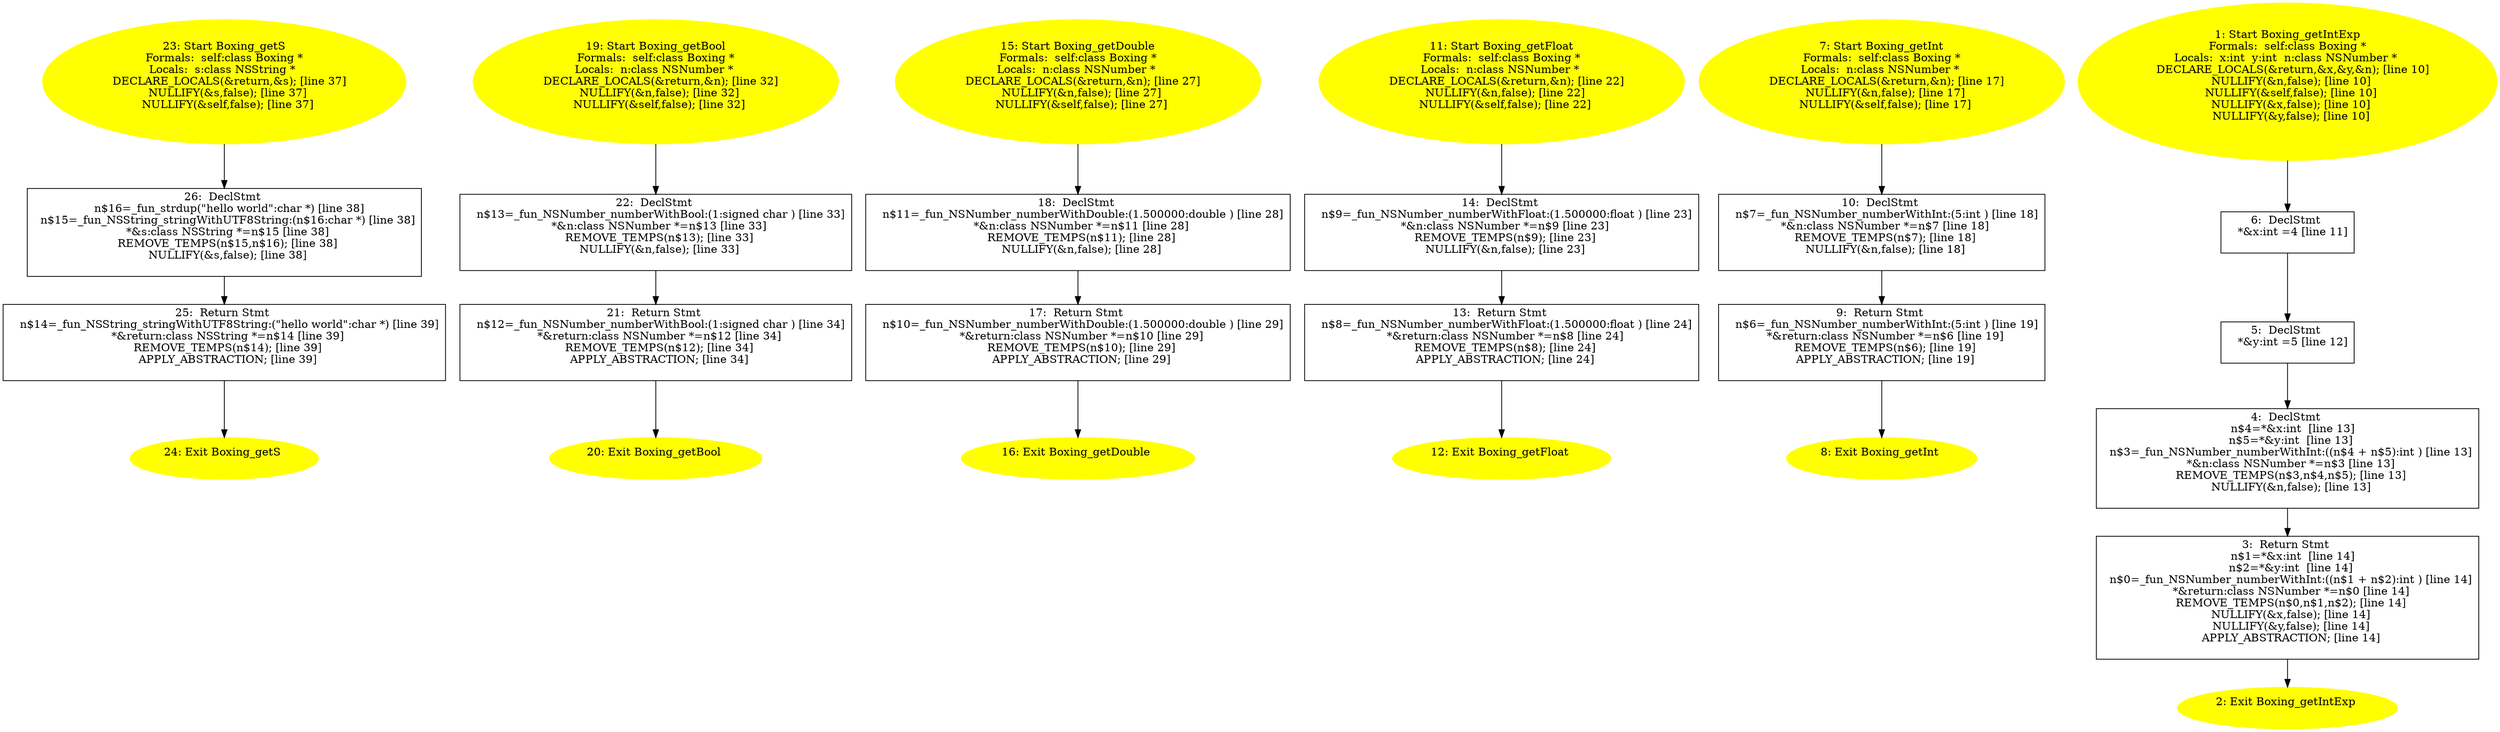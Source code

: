 digraph iCFG {
26 [label="26:  DeclStmt \n   n$16=_fun_strdup(\"hello world\":char *) [line 38]\n  n$15=_fun_NSString_stringWithUTF8String:(n$16:char *) [line 38]\n  *&s:class NSString *=n$15 [line 38]\n  REMOVE_TEMPS(n$15,n$16); [line 38]\n  NULLIFY(&s,false); [line 38]\n " shape="box"]
	

	 26 -> 25 ;
25 [label="25:  Return Stmt \n   n$14=_fun_NSString_stringWithUTF8String:(\"hello world\":char *) [line 39]\n  *&return:class NSString *=n$14 [line 39]\n  REMOVE_TEMPS(n$14); [line 39]\n  APPLY_ABSTRACTION; [line 39]\n " shape="box"]
	

	 25 -> 24 ;
24 [label="24: Exit Boxing_getS \n  " color=yellow style=filled]
	

23 [label="23: Start Boxing_getS\nFormals:  self:class Boxing *\nLocals:  s:class NSString * \n   DECLARE_LOCALS(&return,&s); [line 37]\n  NULLIFY(&s,false); [line 37]\n  NULLIFY(&self,false); [line 37]\n " color=yellow style=filled]
	

	 23 -> 26 ;
22 [label="22:  DeclStmt \n   n$13=_fun_NSNumber_numberWithBool:(1:signed char ) [line 33]\n  *&n:class NSNumber *=n$13 [line 33]\n  REMOVE_TEMPS(n$13); [line 33]\n  NULLIFY(&n,false); [line 33]\n " shape="box"]
	

	 22 -> 21 ;
21 [label="21:  Return Stmt \n   n$12=_fun_NSNumber_numberWithBool:(1:signed char ) [line 34]\n  *&return:class NSNumber *=n$12 [line 34]\n  REMOVE_TEMPS(n$12); [line 34]\n  APPLY_ABSTRACTION; [line 34]\n " shape="box"]
	

	 21 -> 20 ;
20 [label="20: Exit Boxing_getBool \n  " color=yellow style=filled]
	

19 [label="19: Start Boxing_getBool\nFormals:  self:class Boxing *\nLocals:  n:class NSNumber * \n   DECLARE_LOCALS(&return,&n); [line 32]\n  NULLIFY(&n,false); [line 32]\n  NULLIFY(&self,false); [line 32]\n " color=yellow style=filled]
	

	 19 -> 22 ;
18 [label="18:  DeclStmt \n   n$11=_fun_NSNumber_numberWithDouble:(1.500000:double ) [line 28]\n  *&n:class NSNumber *=n$11 [line 28]\n  REMOVE_TEMPS(n$11); [line 28]\n  NULLIFY(&n,false); [line 28]\n " shape="box"]
	

	 18 -> 17 ;
17 [label="17:  Return Stmt \n   n$10=_fun_NSNumber_numberWithDouble:(1.500000:double ) [line 29]\n  *&return:class NSNumber *=n$10 [line 29]\n  REMOVE_TEMPS(n$10); [line 29]\n  APPLY_ABSTRACTION; [line 29]\n " shape="box"]
	

	 17 -> 16 ;
16 [label="16: Exit Boxing_getDouble \n  " color=yellow style=filled]
	

15 [label="15: Start Boxing_getDouble\nFormals:  self:class Boxing *\nLocals:  n:class NSNumber * \n   DECLARE_LOCALS(&return,&n); [line 27]\n  NULLIFY(&n,false); [line 27]\n  NULLIFY(&self,false); [line 27]\n " color=yellow style=filled]
	

	 15 -> 18 ;
14 [label="14:  DeclStmt \n   n$9=_fun_NSNumber_numberWithFloat:(1.500000:float ) [line 23]\n  *&n:class NSNumber *=n$9 [line 23]\n  REMOVE_TEMPS(n$9); [line 23]\n  NULLIFY(&n,false); [line 23]\n " shape="box"]
	

	 14 -> 13 ;
13 [label="13:  Return Stmt \n   n$8=_fun_NSNumber_numberWithFloat:(1.500000:float ) [line 24]\n  *&return:class NSNumber *=n$8 [line 24]\n  REMOVE_TEMPS(n$8); [line 24]\n  APPLY_ABSTRACTION; [line 24]\n " shape="box"]
	

	 13 -> 12 ;
12 [label="12: Exit Boxing_getFloat \n  " color=yellow style=filled]
	

11 [label="11: Start Boxing_getFloat\nFormals:  self:class Boxing *\nLocals:  n:class NSNumber * \n   DECLARE_LOCALS(&return,&n); [line 22]\n  NULLIFY(&n,false); [line 22]\n  NULLIFY(&self,false); [line 22]\n " color=yellow style=filled]
	

	 11 -> 14 ;
10 [label="10:  DeclStmt \n   n$7=_fun_NSNumber_numberWithInt:(5:int ) [line 18]\n  *&n:class NSNumber *=n$7 [line 18]\n  REMOVE_TEMPS(n$7); [line 18]\n  NULLIFY(&n,false); [line 18]\n " shape="box"]
	

	 10 -> 9 ;
9 [label="9:  Return Stmt \n   n$6=_fun_NSNumber_numberWithInt:(5:int ) [line 19]\n  *&return:class NSNumber *=n$6 [line 19]\n  REMOVE_TEMPS(n$6); [line 19]\n  APPLY_ABSTRACTION; [line 19]\n " shape="box"]
	

	 9 -> 8 ;
8 [label="8: Exit Boxing_getInt \n  " color=yellow style=filled]
	

7 [label="7: Start Boxing_getInt\nFormals:  self:class Boxing *\nLocals:  n:class NSNumber * \n   DECLARE_LOCALS(&return,&n); [line 17]\n  NULLIFY(&n,false); [line 17]\n  NULLIFY(&self,false); [line 17]\n " color=yellow style=filled]
	

	 7 -> 10 ;
6 [label="6:  DeclStmt \n   *&x:int =4 [line 11]\n " shape="box"]
	

	 6 -> 5 ;
5 [label="5:  DeclStmt \n   *&y:int =5 [line 12]\n " shape="box"]
	

	 5 -> 4 ;
4 [label="4:  DeclStmt \n   n$4=*&x:int  [line 13]\n  n$5=*&y:int  [line 13]\n  n$3=_fun_NSNumber_numberWithInt:((n$4 + n$5):int ) [line 13]\n  *&n:class NSNumber *=n$3 [line 13]\n  REMOVE_TEMPS(n$3,n$4,n$5); [line 13]\n  NULLIFY(&n,false); [line 13]\n " shape="box"]
	

	 4 -> 3 ;
3 [label="3:  Return Stmt \n   n$1=*&x:int  [line 14]\n  n$2=*&y:int  [line 14]\n  n$0=_fun_NSNumber_numberWithInt:((n$1 + n$2):int ) [line 14]\n  *&return:class NSNumber *=n$0 [line 14]\n  REMOVE_TEMPS(n$0,n$1,n$2); [line 14]\n  NULLIFY(&x,false); [line 14]\n  NULLIFY(&y,false); [line 14]\n  APPLY_ABSTRACTION; [line 14]\n " shape="box"]
	

	 3 -> 2 ;
2 [label="2: Exit Boxing_getIntExp \n  " color=yellow style=filled]
	

1 [label="1: Start Boxing_getIntExp\nFormals:  self:class Boxing *\nLocals:  x:int  y:int  n:class NSNumber * \n   DECLARE_LOCALS(&return,&x,&y,&n); [line 10]\n  NULLIFY(&n,false); [line 10]\n  NULLIFY(&self,false); [line 10]\n  NULLIFY(&x,false); [line 10]\n  NULLIFY(&y,false); [line 10]\n " color=yellow style=filled]
	

	 1 -> 6 ;
}
